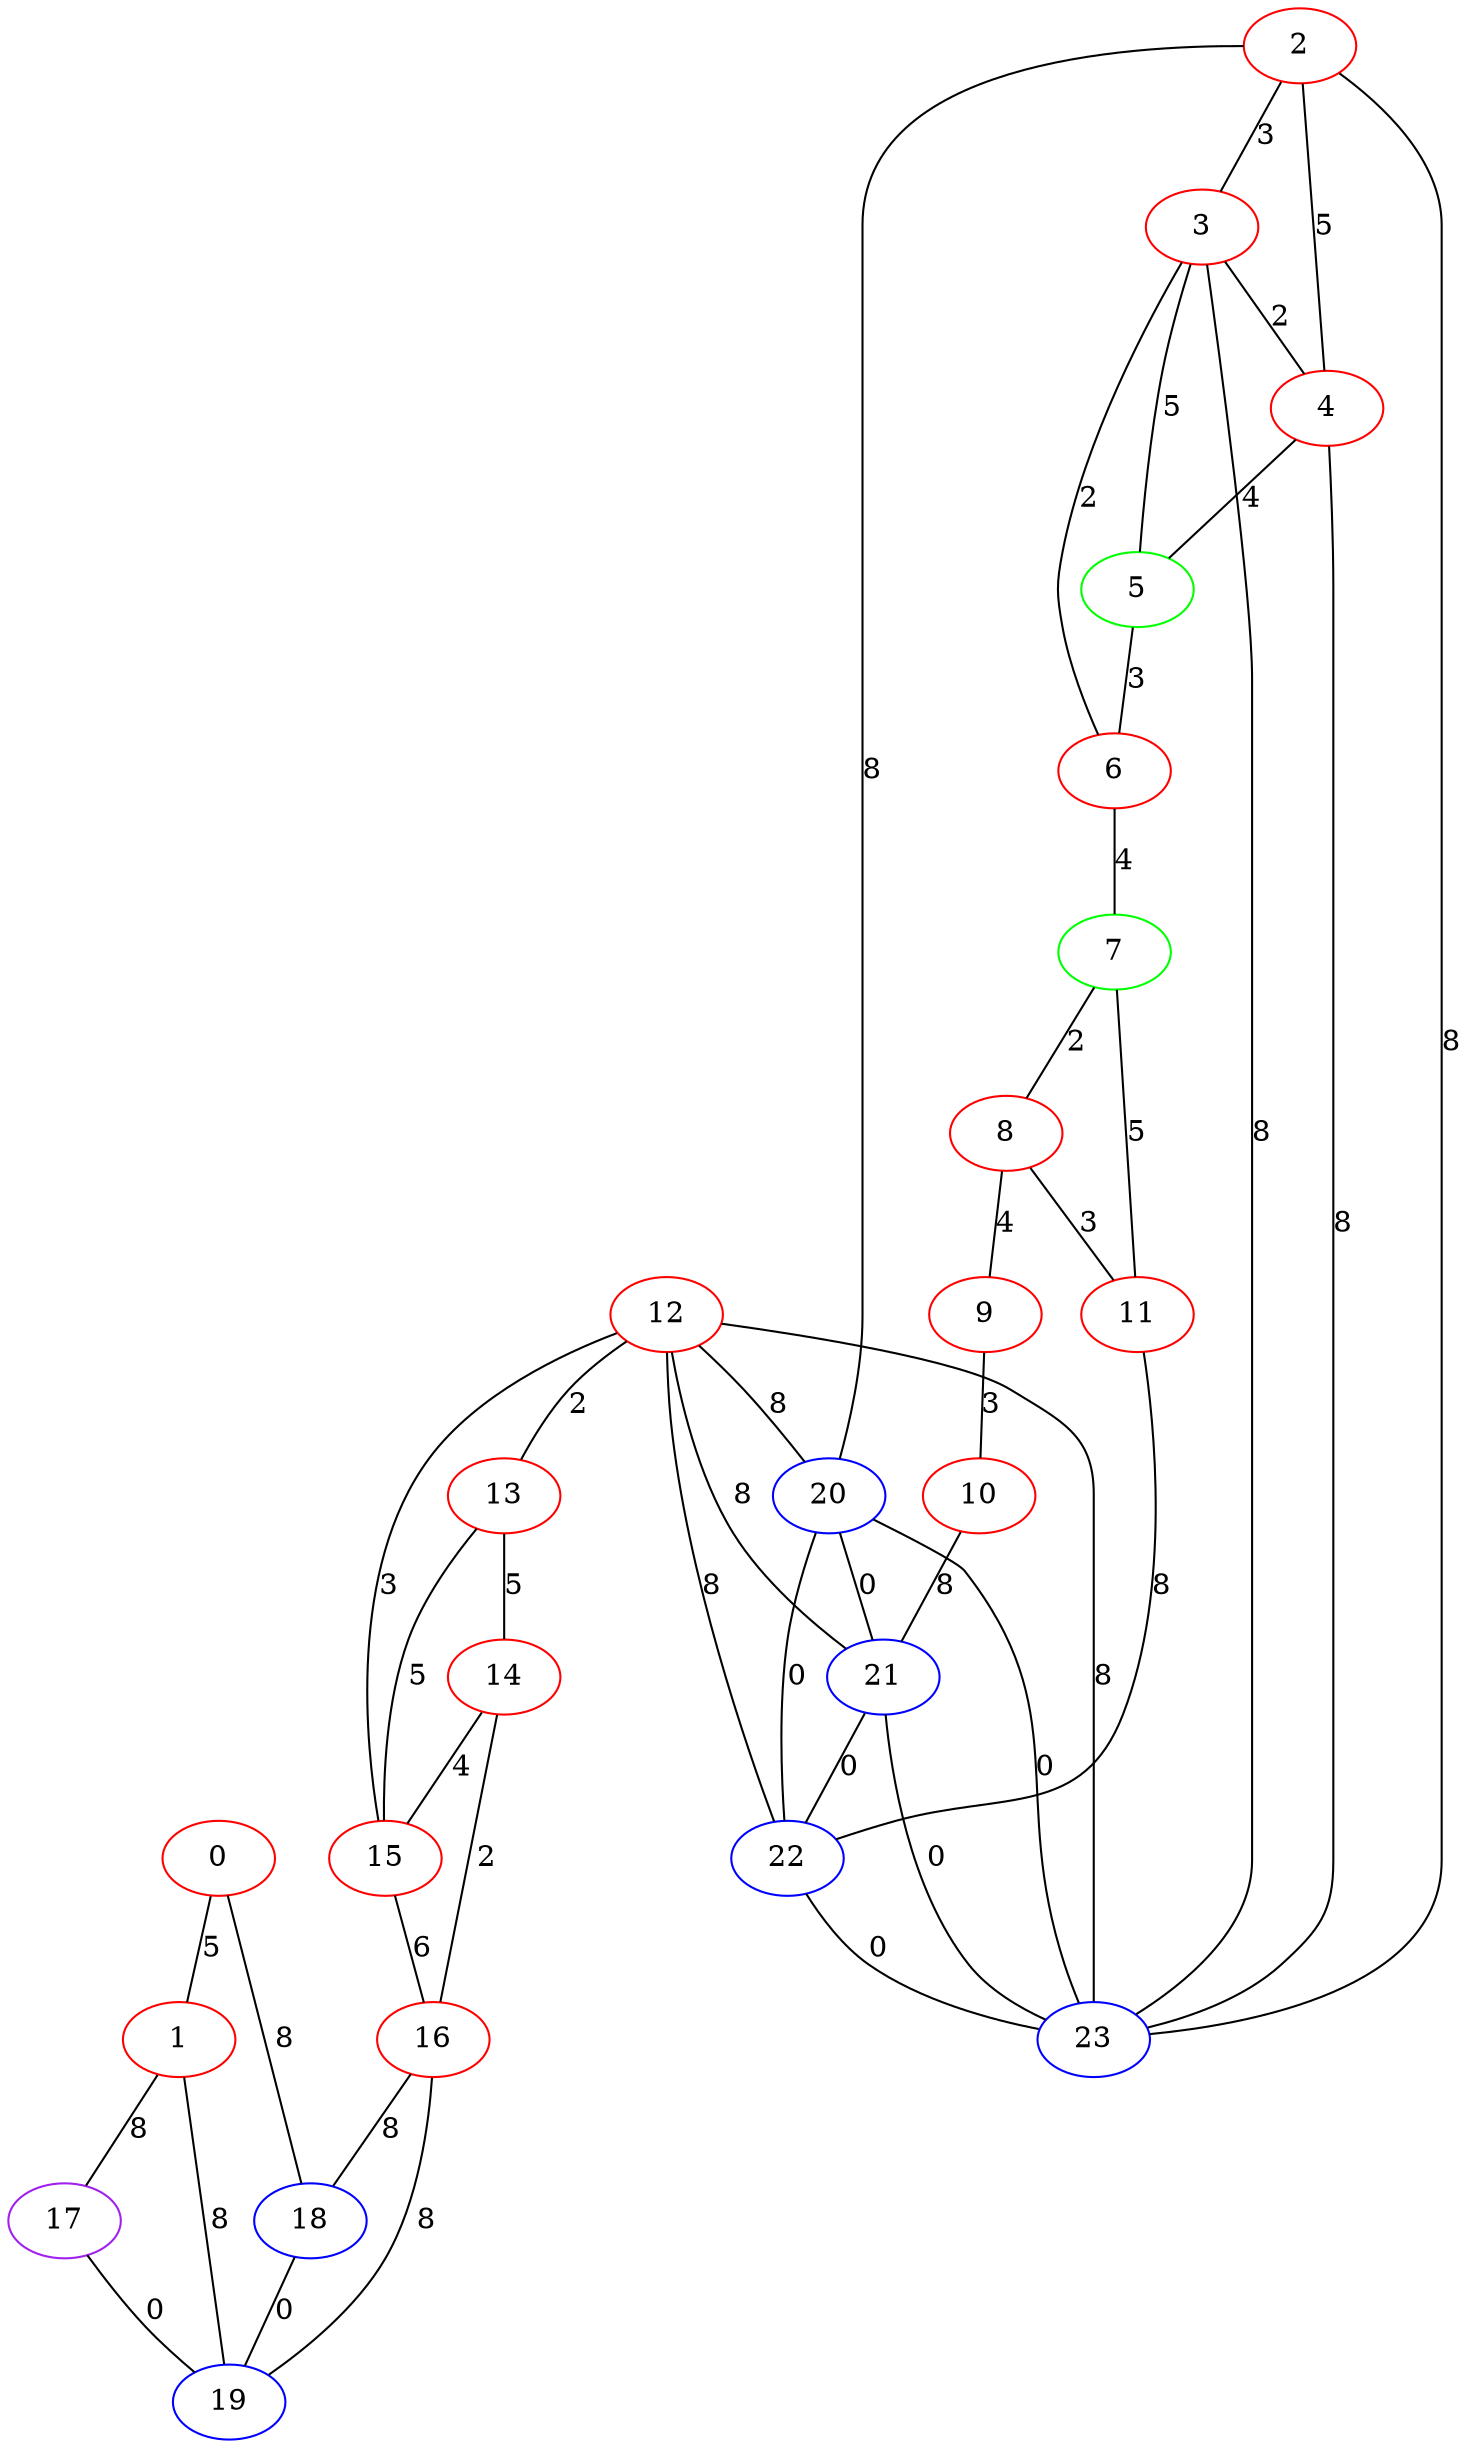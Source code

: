 graph "" {
0 [color=red, weight=1];
1 [color=red, weight=1];
2 [color=red, weight=1];
3 [color=red, weight=1];
4 [color=red, weight=1];
5 [color=green, weight=2];
6 [color=red, weight=1];
7 [color=green, weight=2];
8 [color=red, weight=1];
9 [color=red, weight=1];
10 [color=red, weight=1];
11 [color=red, weight=1];
12 [color=red, weight=1];
13 [color=red, weight=1];
14 [color=red, weight=1];
15 [color=red, weight=1];
16 [color=red, weight=1];
17 [color=purple, weight=4];
18 [color=blue, weight=3];
19 [color=blue, weight=3];
20 [color=blue, weight=3];
21 [color=blue, weight=3];
22 [color=blue, weight=3];
23 [color=blue, weight=3];
0 -- 1  [key=0, label=5];
0 -- 18  [key=0, label=8];
1 -- 17  [key=0, label=8];
1 -- 19  [key=0, label=8];
2 -- 20  [key=0, label=8];
2 -- 3  [key=0, label=3];
2 -- 4  [key=0, label=5];
2 -- 23  [key=0, label=8];
3 -- 4  [key=0, label=2];
3 -- 5  [key=0, label=5];
3 -- 6  [key=0, label=2];
3 -- 23  [key=0, label=8];
4 -- 5  [key=0, label=4];
4 -- 23  [key=0, label=8];
5 -- 6  [key=0, label=3];
6 -- 7  [key=0, label=4];
7 -- 8  [key=0, label=2];
7 -- 11  [key=0, label=5];
8 -- 9  [key=0, label=4];
8 -- 11  [key=0, label=3];
9 -- 10  [key=0, label=3];
10 -- 21  [key=0, label=8];
11 -- 22  [key=0, label=8];
12 -- 13  [key=0, label=2];
12 -- 15  [key=0, label=3];
12 -- 20  [key=0, label=8];
12 -- 21  [key=0, label=8];
12 -- 22  [key=0, label=8];
12 -- 23  [key=0, label=8];
13 -- 14  [key=0, label=5];
13 -- 15  [key=0, label=5];
14 -- 16  [key=0, label=2];
14 -- 15  [key=0, label=4];
15 -- 16  [key=0, label=6];
16 -- 18  [key=0, label=8];
16 -- 19  [key=0, label=8];
17 -- 19  [key=0, label=0];
18 -- 19  [key=0, label=0];
20 -- 21  [key=0, label=0];
20 -- 22  [key=0, label=0];
20 -- 23  [key=0, label=0];
21 -- 22  [key=0, label=0];
21 -- 23  [key=0, label=0];
22 -- 23  [key=0, label=0];
}
